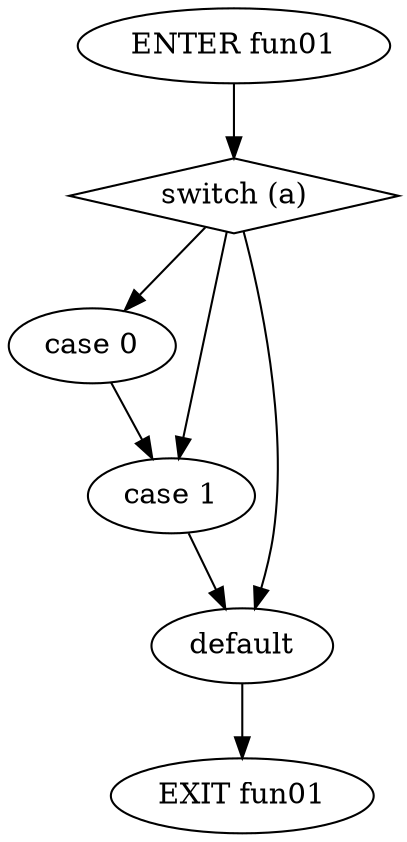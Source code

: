 digraph G {
  0 [ label="ENTER fun01" ];
  1 [ label="EXIT fun01" ];
  2 [ shape="diamond" label="switch (a)" ];
  3 [ label="case 0" ];
  4 [ label="case 1" ];
  5 [ label="default" ];
  0 -> 2;
  2 -> 3;
  3 -> 4;
  2 -> 4;
  4 -> 5;
  2 -> 5;
  5 -> 1;
}
